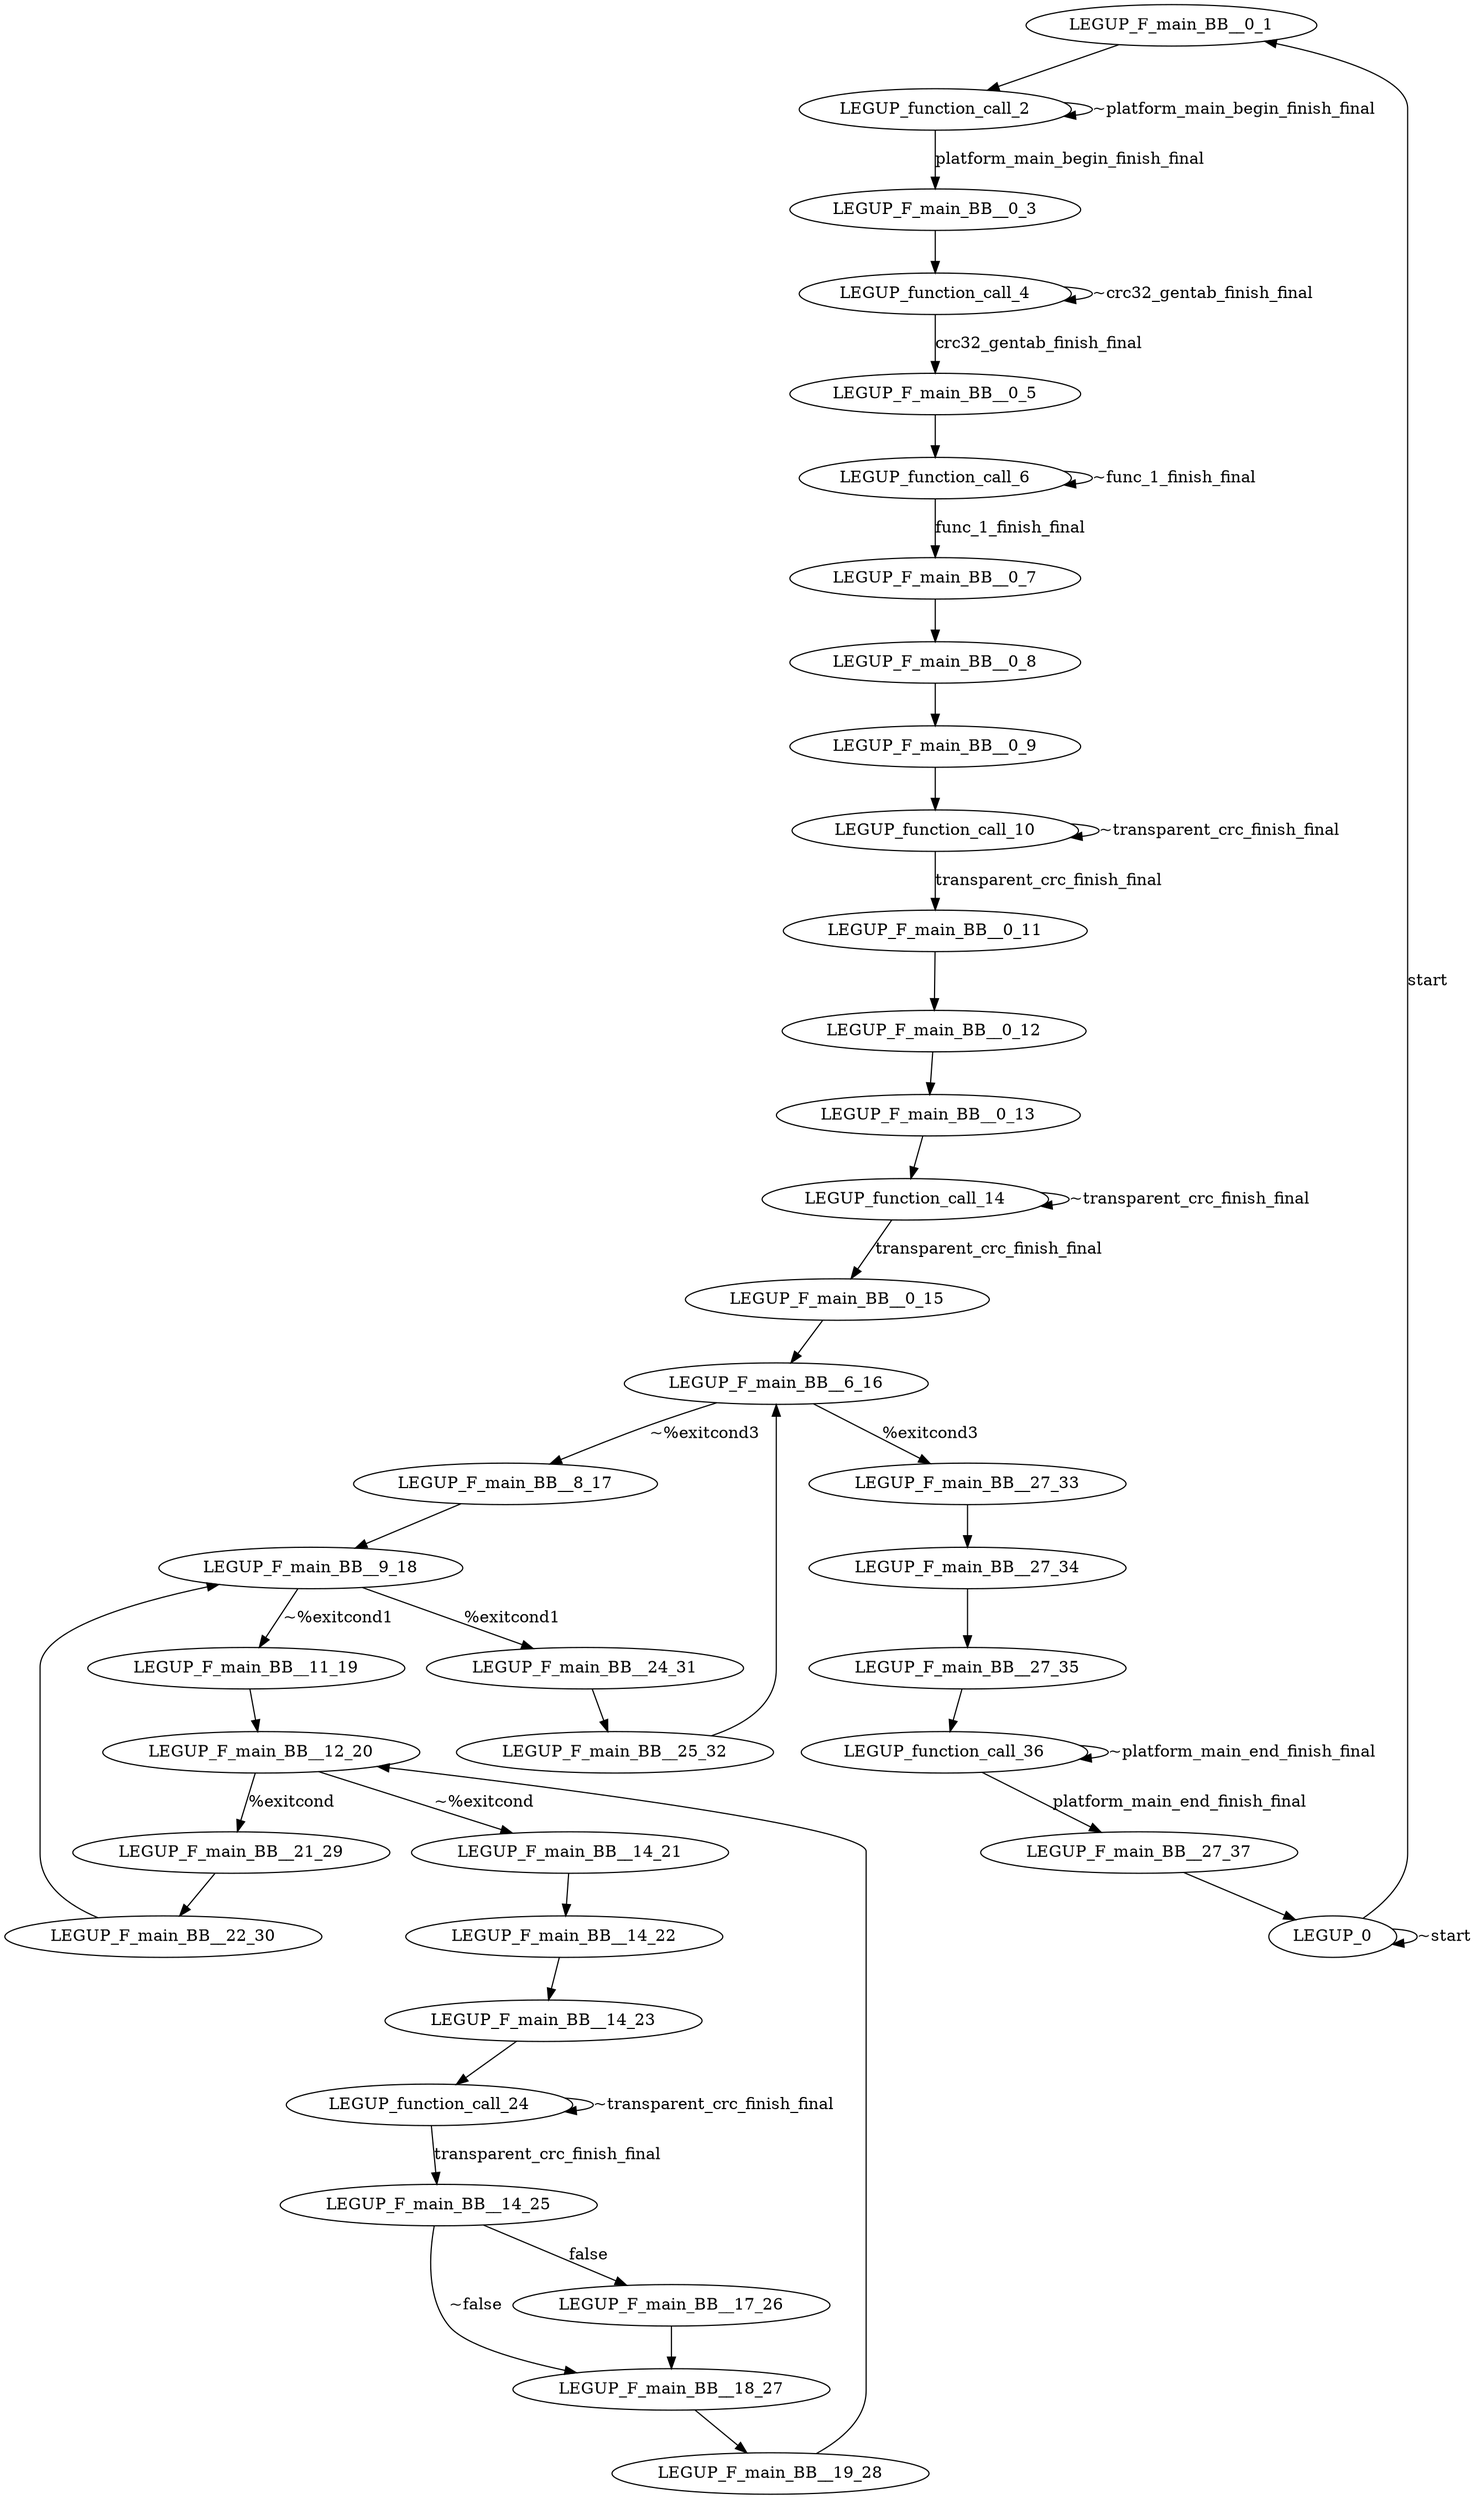 digraph {
Node0x3958700[label="LEGUP_F_main_BB__0_1"];
Node0x3958530[label="LEGUP_0"];
Node0x3958530 -> Node0x3958700[label="start"];
Node0x3958530 -> Node0x3958530[label="~start"];
Node0x3aa3020[label="LEGUP_function_call_2"];
Node0x3958700 -> Node0x3aa3020;
Node0x395dc60[label="LEGUP_F_main_BB__0_3"];
Node0x3aa3020 -> Node0x395dc60[label="platform_main_begin_finish_final"];
Node0x3aa3020 -> Node0x3aa3020[label="~platform_main_begin_finish_final"];
Node0x3aa8eb0[label="LEGUP_function_call_4"];
Node0x395dc60 -> Node0x3aa8eb0;
Node0x395dda0[label="LEGUP_F_main_BB__0_5"];
Node0x3aa8eb0 -> Node0x395dda0[label="crc32_gentab_finish_final"];
Node0x3aa8eb0 -> Node0x3aa8eb0[label="~crc32_gentab_finish_final"];
Node0x3aaea30[label="LEGUP_function_call_6"];
Node0x395dda0 -> Node0x3aaea30;
Node0x395dee0[label="LEGUP_F_main_BB__0_7"];
Node0x3aaea30 -> Node0x395dee0[label="func_1_finish_final"];
Node0x3aaea30 -> Node0x3aaea30[label="~func_1_finish_final"];
Node0x395e020[label="LEGUP_F_main_BB__0_8"];
Node0x395dee0 -> Node0x395e020;
Node0x395e160[label="LEGUP_F_main_BB__0_9"];
Node0x395e020 -> Node0x395e160;
Node0x3ab4c90[label="LEGUP_function_call_10"];
Node0x395e160 -> Node0x3ab4c90;
Node0x395e2a0[label="LEGUP_F_main_BB__0_11"];
Node0x3ab4c90 -> Node0x395e2a0[label="transparent_crc_finish_final"];
Node0x3ab4c90 -> Node0x3ab4c90[label="~transparent_crc_finish_final"];
Node0x395e3e0[label="LEGUP_F_main_BB__0_12"];
Node0x395e2a0 -> Node0x395e3e0;
Node0x395e520[label="LEGUP_F_main_BB__0_13"];
Node0x395e3e0 -> Node0x395e520;
Node0x3abb630[label="LEGUP_function_call_14"];
Node0x395e520 -> Node0x3abb630;
Node0x395e660[label="LEGUP_F_main_BB__0_15"];
Node0x3abb630 -> Node0x395e660[label="transparent_crc_finish_final"];
Node0x3abb630 -> Node0x3abb630[label="~transparent_crc_finish_final"];
Node0x3958880[label="LEGUP_F_main_BB__6_16"];
Node0x395e660 -> Node0x3958880;
Node0x395da60[label="LEGUP_F_main_BB__27_33"];
Node0x3958880 -> Node0x395da60[label="%exitcond3"];
Node0x3958a00[label="LEGUP_F_main_BB__8_17"];
Node0x3958880 -> Node0x3958a00[label="~%exitcond3"];
Node0x3958b80[label="LEGUP_F_main_BB__9_18"];
Node0x3958a00 -> Node0x3958b80;
Node0x395d760[label="LEGUP_F_main_BB__24_31"];
Node0x3958b80 -> Node0x395d760[label="%exitcond1"];
Node0x3958d00[label="LEGUP_F_main_BB__11_19"];
Node0x3958b80 -> Node0x3958d00[label="~%exitcond1"];
Node0x395cd10[label="LEGUP_F_main_BB__12_20"];
Node0x3958d00 -> Node0x395cd10;
Node0x395d460[label="LEGUP_F_main_BB__21_29"];
Node0x395cd10 -> Node0x395d460[label="%exitcond"];
Node0x395ce60[label="LEGUP_F_main_BB__14_21"];
Node0x395cd10 -> Node0x395ce60[label="~%exitcond"];
Node0x3960d40[label="LEGUP_F_main_BB__14_22"];
Node0x395ce60 -> Node0x3960d40;
Node0x3960e10[label="LEGUP_F_main_BB__14_23"];
Node0x3960d40 -> Node0x3960e10;
Node0x3ac06d0[label="LEGUP_function_call_24"];
Node0x3960e10 -> Node0x3ac06d0;
Node0x3960ee0[label="LEGUP_F_main_BB__14_25"];
Node0x3ac06d0 -> Node0x3960ee0[label="transparent_crc_finish_final"];
Node0x3ac06d0 -> Node0x3ac06d0[label="~transparent_crc_finish_final"];
Node0x395cfe0[label="LEGUP_F_main_BB__17_26"];
Node0x3960ee0 -> Node0x395cfe0[label="false"];
Node0x395d160[label="LEGUP_F_main_BB__18_27"];
Node0x3960ee0 -> Node0x395d160[label="~false"];
Node0x395cfe0 -> Node0x395d160;
Node0x395d2e0[label="LEGUP_F_main_BB__19_28"];
Node0x395d160 -> Node0x395d2e0;
Node0x395d2e0 -> Node0x395cd10;
Node0x395d5e0[label="LEGUP_F_main_BB__22_30"];
Node0x395d460 -> Node0x395d5e0;
Node0x395d5e0 -> Node0x3958b80;
Node0x395d8e0[label="LEGUP_F_main_BB__25_32"];
Node0x395d760 -> Node0x395d8e0;
Node0x395d8e0 -> Node0x3958880;
Node0x3961230[label="LEGUP_F_main_BB__27_34"];
Node0x395da60 -> Node0x3961230;
Node0x3961300[label="LEGUP_F_main_BB__27_35"];
Node0x3961230 -> Node0x3961300;
Node0x3ac5150[label="LEGUP_function_call_36"];
Node0x3961300 -> Node0x3ac5150;
Node0x39613d0[label="LEGUP_F_main_BB__27_37"];
Node0x3ac5150 -> Node0x39613d0[label="platform_main_end_finish_final"];
Node0x3ac5150 -> Node0x3ac5150[label="~platform_main_end_finish_final"];
Node0x39613d0 -> Node0x3958530;
}
